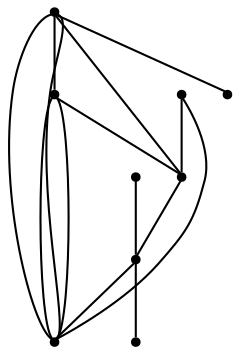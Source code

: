graph {
  node [shape=point,comment="{\"directed\":false,\"doi\":\"10.1007/978-3-030-68766-3_31\",\"figure\":\"? (5)\"}"]

  v0 [pos="952.55071360374,423.1955012249783"]
  v1 [pos="904.4024221665264,530.3269131197699"]
  v2 [pos="844.1584214003399,422.3807687113269"]
  v3 [pos="841.8090837200732,334.4167773647432"]
  v4 [pos="870.3719994323926,253.14458216370406"]
  v5 [pos="891.2003220609231,371.8494767900997"]
  v6 [pos="768.6432487992868,420.7692274495924"]
  v7 [pos="781.59951608207,302.37995801474995"]
  v8 [pos="1078.3051714782714,420.7692274495924"]

  v0 -- v1 [id="-1",pos="952.55071360374,423.1955012249783 947.6635303789411,450.0276803220357 943.1586089271332,478.6944184255353 904.4024221665264,530.3269131197699"]
  v0 -- v7 [id="-2",pos="952.55071360374,423.1955012249783 957.6317143256822,381.81340537366856 956.8607683495128,306.1148653879932 941.316643231678,263.55031765873616 925.7807846081439,220.98551557892563 895.4676771842118,211.55496010608692 857.9325152202402,212.83027378143322 830.2590838813352,213.76733238984377 798.6509937068914,220.52134897150177 781.59951608207,302.37995801474995"]
  v0 -- v2 [id="-3",pos="952.55071360374,423.1955012249783 952.0058562466955,423.5612970632132 951.8475210866278,425.77411508501274 908.073890227568,427.18267665658396 890.9656542760102,427.7331775929738 867.1945167034839,428.16082755338186 844.1584214003399,422.3807687113269"]
  v2 -- v0 [id="-4",pos="844.1584214003399,422.3807687113269 952.55071360374,423.1955012249783 952.55071360374,423.1955012249783 952.55071360374,423.1955012249783"]
  v1 -- v7 [id="-5",pos="904.4024221665264,530.3269131197699 683.9964455776218,525.9429269793096 683.8005932511122,457.9662154479296 689.8807269861327,385.9682216654079 694.8239533875214,327.3964247366034 703.918410380062,266.1739267254242 781.59951608207,302.37995801474995"]
  v1 -- v2 [id="-6",pos="904.4024221665264,530.3269131197699 901.914525324096,520.0794790504845 870.880452420305,486.35367664366487 855.2820863821739,449.98167466566787 851.2949535683601,440.68450083381816 848.3166394149814,431.2144292583036 844.1584214003399,422.3807687113269"]
  v2 -- v1 [id="-7",pos="844.1584214003399,422.3807687113269 849.1437534605644,464.9982336180331 871.2722680333276,501.22176869638554 904.4024221665264,530.3269131197699"]
  v3 -- v2 [id="-8",pos="841.8090837200732,334.4167773647432 834.775817212543,366.0538357172293 834.7204619770116,395.83091050466 844.1584214003399,422.3807687113269"]
  v4 -- v3 [id="-9",pos="870.3719994323926,253.14458216370406 856.1520021020573,281.3424121550821 846.574953935376,308.4824770727106 841.8090837200732,334.4167773647432"]
  v3 -- v5 [id="-11",pos="841.8090837200732,334.4167773647432 852.2292799726056,339.2084607406548 863.4149178289003,347.2152540914843 891.2003220609231,371.8494767900997"]
  v0 -- v8 [id="-12",pos="952.55071360374,423.1955012249783 1078.3051714782714,420.7692274495924 1078.3051714782714,420.7692274495924 1078.3051714782714,420.7692274495924"]
  v6 -- v2 [id="-13",pos="768.6432487992868,420.7692274495924 773.677355039646,425.90221620334063 808.0749558576754,427.6841254121813 844.1584214003399,422.3807687113269"]
  v6 -- v7 [id="-15",pos="768.6432487992868,420.7692274495924 770.477249489357,369.6162877862106 774.9200285811288,331.0764716223317 781.59951608207,302.37995801474995"]
  v7 -- v3 [id="-16",pos="781.59951608207,302.37995801474995 800.0746514629932,309.26249250130707 821.631934868685,322.35149958484544 841.8090837200732,334.4167773647432"]
}